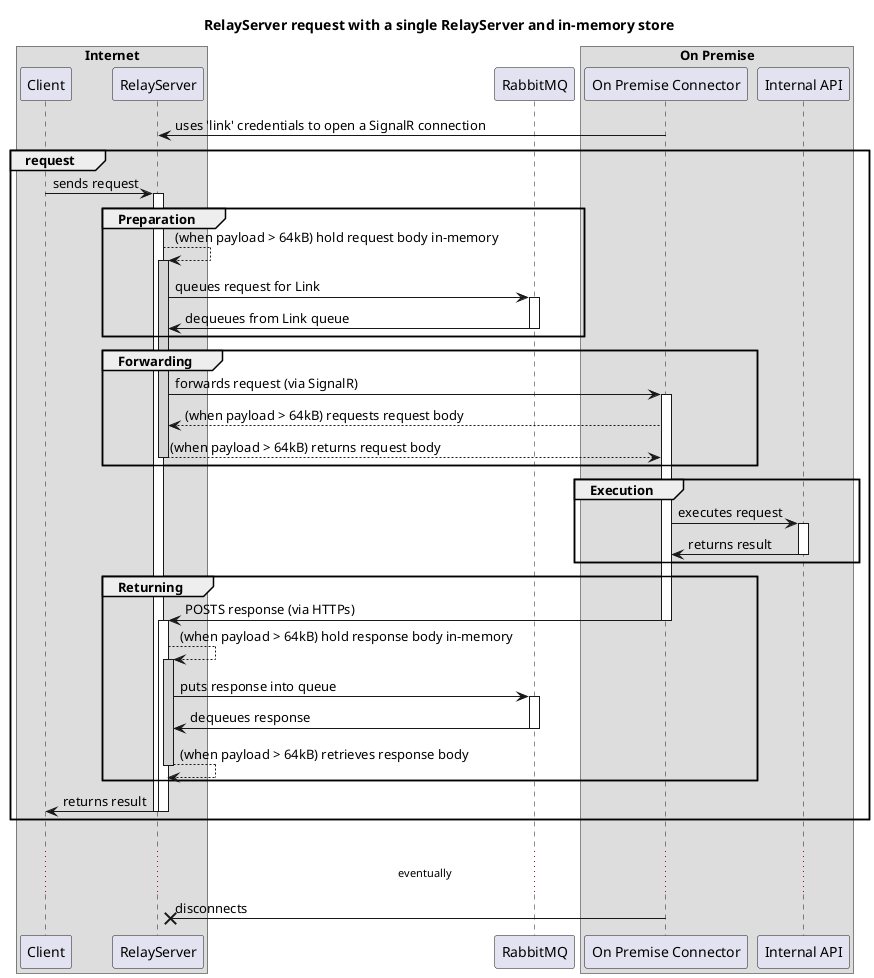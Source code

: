 @startuml
title RelayServer request with a single RelayServer and in-memory store

box "Internet"
   participant "Client"
   participant "RelayServer"
end box

participant "RabbitMQ"

box "On Premise"
   participant "On Premise Connector"
   participant "Internal API"
end box

"On Premise Connector" -> "RelayServer" : uses 'link' credentials to open a SignalR connection

group request

  Client -> "RelayServer" : sends request
  activate "RelayServer"

group Preparation

  "RelayServer" --> "RelayServer" : (when payload > 64kB) hold request body in-memory
  activate "RelayServer" #LightGray
  "RelayServer" -> "RabbitMQ" : queues request for Link
  activate "RabbitMQ"
  "RabbitMQ" -> "RelayServer" : dequeues from Link queue
  deactivate "RabbitMQ"
end

group Forwarding

  "RelayServer" -> "On Premise Connector" : forwards request (via SignalR)
  activate "On Premise Connector"

  "On Premise Connector" --> "RelayServer" : (when payload > 64kB) requests request body
  "RelayServer" --> "On Premise Connector": (when payload > 64kB) returns request body
  deactivate "RelayServer" #LightGray
end


group Execution

  "On Premise Connector" -> "Internal API" : executes request
  activate "Internal API"
  "Internal API" -> "On Premise Connector" : returns result
  deactivate "Internal API"

end

group Returning
 
  "On Premise Connector" -> "RelayServer" : POSTS response (via HTTPs)
  deactivate "On Premise Connector"
  activate "RelayServer"
  "RelayServer" --> "RelayServer" : (when payload > 64kB) hold response body in-memory
  activate "RelayServer" #LightGray

  "RelayServer" -> "RabbitMQ" : puts response into queue
  activate "RabbitMQ"
  "RabbitMQ" -> "RelayServer" : dequeues response
  deactivate "RabbitMQ"

  "RelayServer" --> "RelayServer": (when payload > 64kB) retrieves response body
  deactivate "RelayServer" #LightGray
end

  "RelayServer" -> "Client" : returns result
  deactivate "RelayServer"
  deactivate "RelayServer"

end

|||
...eventually...
"On Premise Connector" -X "RelayServer" : disconnects
deactivate "RelayServer"
@enduml
